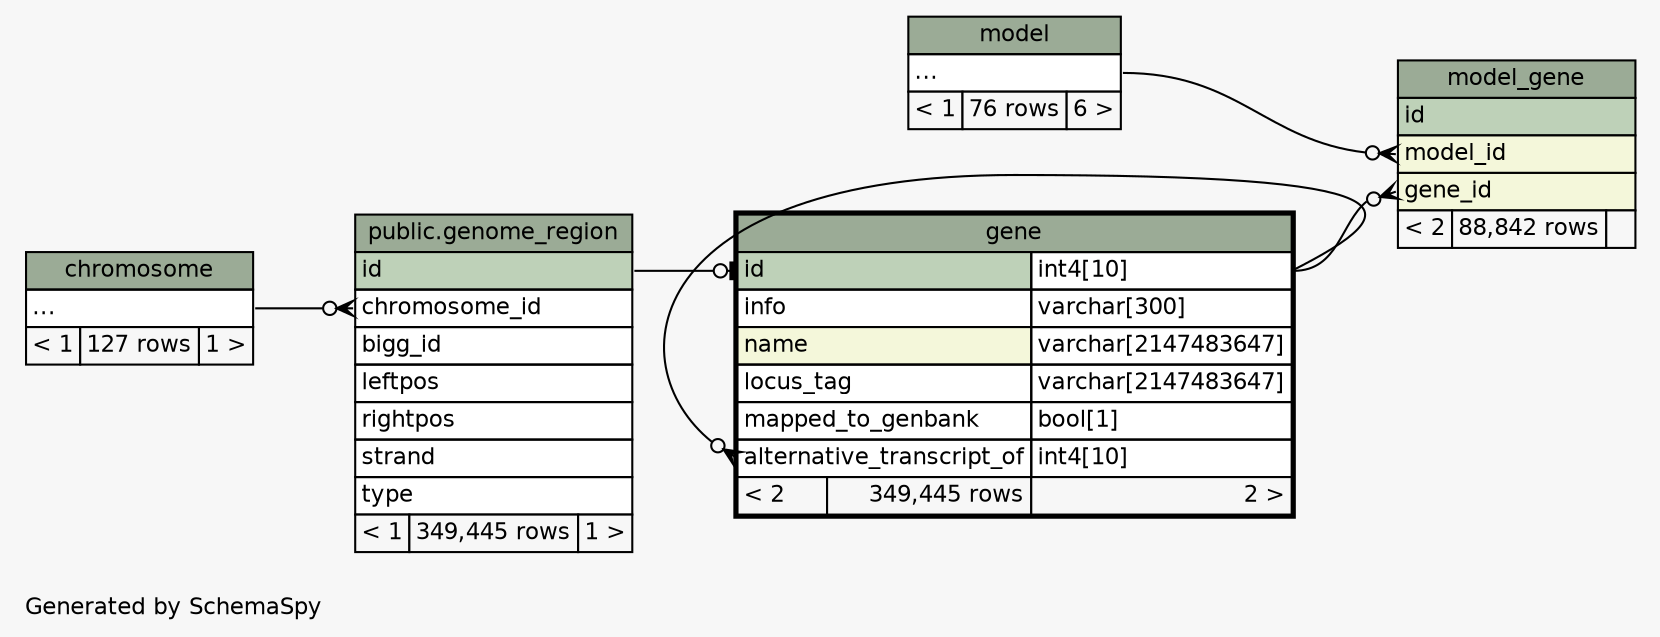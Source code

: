 // dot 2.38.0 on Mac OS X 10.10.3
// SchemaSpy rev 590
digraph "twoDegreesRelationshipsDiagram" {
  graph [
    rankdir="RL"
    bgcolor="#f7f7f7"
    label="\nGenerated by SchemaSpy"
    labeljust="l"
    nodesep="0.18"
    ranksep="0.46"
    fontname="Helvetica"
    fontsize="11"
  ];
  node [
    fontname="Helvetica"
    fontsize="11"
    shape="plaintext"
  ];
  edge [
    arrowsize="0.8"
  ];
  "gene":"alternative_transcript_of":w -> "gene":"id.type":e [arrowhead=none dir=back arrowtail=crowodot];
  "gene":"id":w -> "public.genome_region":"id":e [arrowhead=none dir=back arrowtail=teeodot];
  "public.genome_region":"chromosome_id":w -> "chromosome":"elipses":e [arrowhead=none dir=back arrowtail=crowodot];
  "model_gene":"gene_id":w -> "gene":"id.type":e [arrowhead=none dir=back arrowtail=crowodot];
  "model_gene":"model_id":w -> "model":"elipses":e [arrowhead=none dir=back arrowtail=crowodot];
  "chromosome" [
    label=<
    <TABLE BORDER="0" CELLBORDER="1" CELLSPACING="0" BGCOLOR="#ffffff">
      <TR><TD COLSPAN="3" BGCOLOR="#9bab96" ALIGN="CENTER">chromosome</TD></TR>
      <TR><TD PORT="elipses" COLSPAN="3" ALIGN="LEFT">...</TD></TR>
      <TR><TD ALIGN="LEFT" BGCOLOR="#f7f7f7">&lt; 1</TD><TD ALIGN="RIGHT" BGCOLOR="#f7f7f7">127 rows</TD><TD ALIGN="RIGHT" BGCOLOR="#f7f7f7">1 &gt;</TD></TR>
    </TABLE>>
    URL="chromosome.html"
    tooltip="chromosome"
  ];
  "gene" [
    label=<
    <TABLE BORDER="2" CELLBORDER="1" CELLSPACING="0" BGCOLOR="#ffffff">
      <TR><TD COLSPAN="3" BGCOLOR="#9bab96" ALIGN="CENTER">gene</TD></TR>
      <TR><TD PORT="id" COLSPAN="2" BGCOLOR="#bed1b8" ALIGN="LEFT">id</TD><TD PORT="id.type" ALIGN="LEFT">int4[10]</TD></TR>
      <TR><TD PORT="info" COLSPAN="2" ALIGN="LEFT">info</TD><TD PORT="info.type" ALIGN="LEFT">varchar[300]</TD></TR>
      <TR><TD PORT="name" COLSPAN="2" BGCOLOR="#f4f7da" ALIGN="LEFT">name</TD><TD PORT="name.type" ALIGN="LEFT">varchar[2147483647]</TD></TR>
      <TR><TD PORT="locus_tag" COLSPAN="2" ALIGN="LEFT">locus_tag</TD><TD PORT="locus_tag.type" ALIGN="LEFT">varchar[2147483647]</TD></TR>
      <TR><TD PORT="mapped_to_genbank" COLSPAN="2" ALIGN="LEFT">mapped_to_genbank</TD><TD PORT="mapped_to_genbank.type" ALIGN="LEFT">bool[1]</TD></TR>
      <TR><TD PORT="alternative_transcript_of" COLSPAN="2" ALIGN="LEFT">alternative_transcript_of</TD><TD PORT="alternative_transcript_of.type" ALIGN="LEFT">int4[10]</TD></TR>
      <TR><TD ALIGN="LEFT" BGCOLOR="#f7f7f7">&lt; 2</TD><TD ALIGN="RIGHT" BGCOLOR="#f7f7f7">349,445 rows</TD><TD ALIGN="RIGHT" BGCOLOR="#f7f7f7">2 &gt;</TD></TR>
    </TABLE>>
    URL="gene.html"
    tooltip="gene"
  ];
  "public.genome_region" [
    label=<
    <TABLE BORDER="0" CELLBORDER="1" CELLSPACING="0" BGCOLOR="#ffffff">
      <TR><TD COLSPAN="3" BGCOLOR="#9bab96" ALIGN="CENTER">public.genome_region</TD></TR>
      <TR><TD PORT="id" COLSPAN="3" BGCOLOR="#bed1b8" ALIGN="LEFT">id</TD></TR>
      <TR><TD PORT="chromosome_id" COLSPAN="3" ALIGN="LEFT">chromosome_id</TD></TR>
      <TR><TD PORT="bigg_id" COLSPAN="3" ALIGN="LEFT">bigg_id</TD></TR>
      <TR><TD PORT="leftpos" COLSPAN="3" ALIGN="LEFT">leftpos</TD></TR>
      <TR><TD PORT="rightpos" COLSPAN="3" ALIGN="LEFT">rightpos</TD></TR>
      <TR><TD PORT="strand" COLSPAN="3" ALIGN="LEFT">strand</TD></TR>
      <TR><TD PORT="type" COLSPAN="3" ALIGN="LEFT">type</TD></TR>
      <TR><TD ALIGN="LEFT" BGCOLOR="#f7f7f7">&lt; 1</TD><TD ALIGN="RIGHT" BGCOLOR="#f7f7f7">349,445 rows</TD><TD ALIGN="RIGHT" BGCOLOR="#f7f7f7">1 &gt;</TD></TR>
    </TABLE>>
    tooltip="public.genome_region"
  ];
  "model" [
    label=<
    <TABLE BORDER="0" CELLBORDER="1" CELLSPACING="0" BGCOLOR="#ffffff">
      <TR><TD COLSPAN="3" BGCOLOR="#9bab96" ALIGN="CENTER">model</TD></TR>
      <TR><TD PORT="elipses" COLSPAN="3" ALIGN="LEFT">...</TD></TR>
      <TR><TD ALIGN="LEFT" BGCOLOR="#f7f7f7">&lt; 1</TD><TD ALIGN="RIGHT" BGCOLOR="#f7f7f7">76 rows</TD><TD ALIGN="RIGHT" BGCOLOR="#f7f7f7">6 &gt;</TD></TR>
    </TABLE>>
    URL="model.html"
    tooltip="model"
  ];
  "model_gene" [
    label=<
    <TABLE BORDER="0" CELLBORDER="1" CELLSPACING="0" BGCOLOR="#ffffff">
      <TR><TD COLSPAN="3" BGCOLOR="#9bab96" ALIGN="CENTER">model_gene</TD></TR>
      <TR><TD PORT="id" COLSPAN="3" BGCOLOR="#bed1b8" ALIGN="LEFT">id</TD></TR>
      <TR><TD PORT="model_id" COLSPAN="3" BGCOLOR="#f4f7da" ALIGN="LEFT">model_id</TD></TR>
      <TR><TD PORT="gene_id" COLSPAN="3" BGCOLOR="#f4f7da" ALIGN="LEFT">gene_id</TD></TR>
      <TR><TD ALIGN="LEFT" BGCOLOR="#f7f7f7">&lt; 2</TD><TD ALIGN="RIGHT" BGCOLOR="#f7f7f7">88,842 rows</TD><TD ALIGN="RIGHT" BGCOLOR="#f7f7f7">  </TD></TR>
    </TABLE>>
    URL="model_gene.html"
    tooltip="model_gene"
  ];
}

